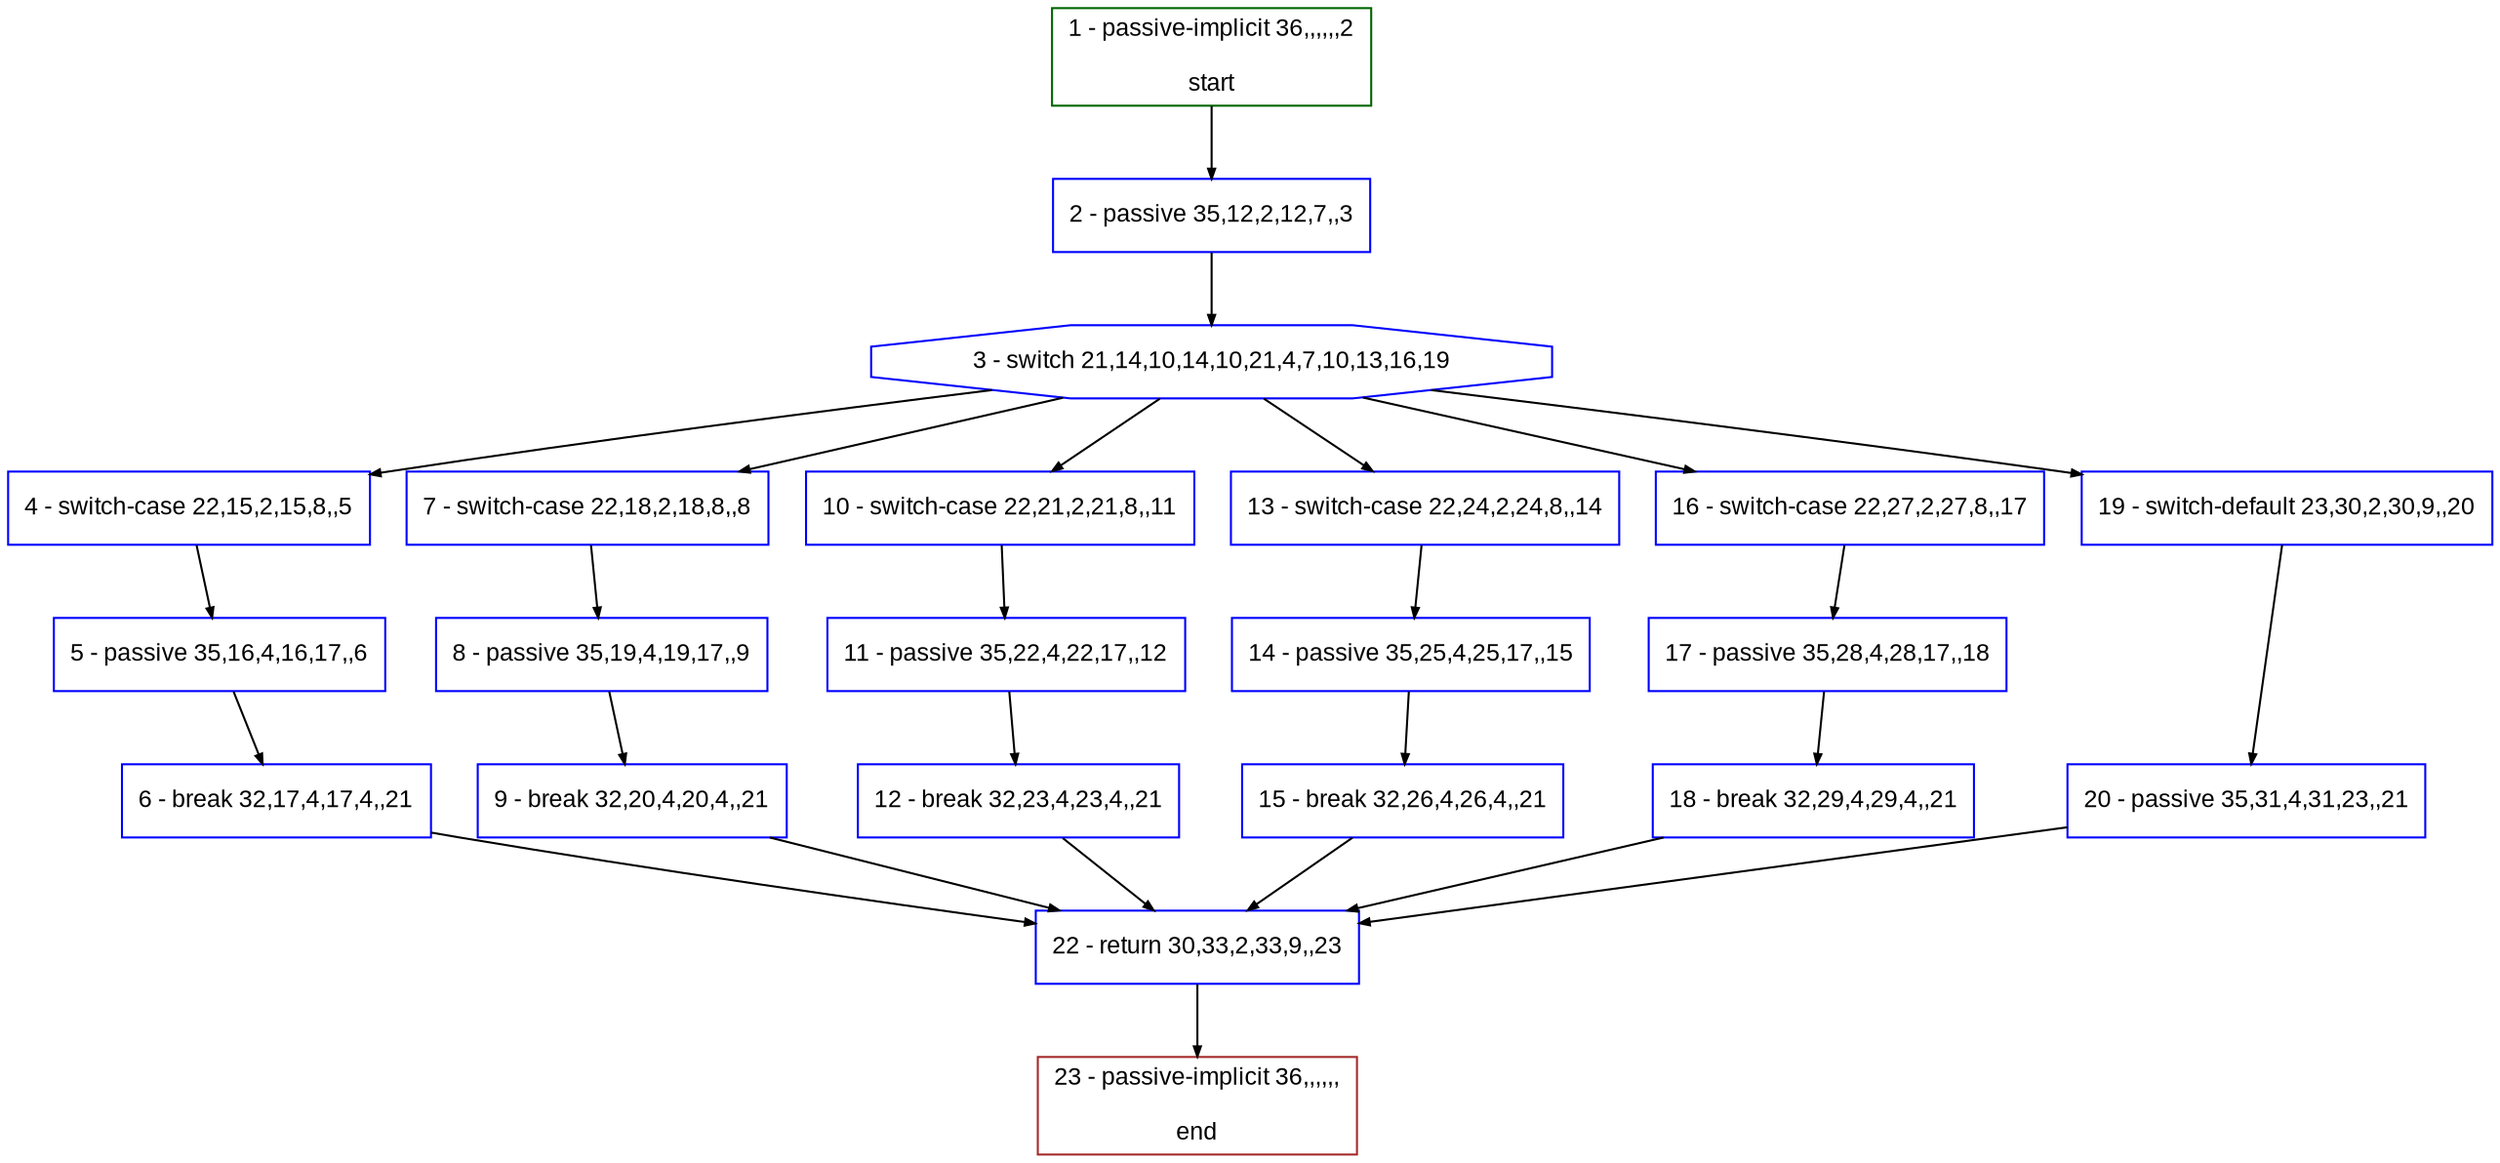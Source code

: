 digraph "" {
  graph [bgcolor="white", fillcolor="#FFFFCC", pack="true", packmode="clust", fontname="Arial", label="", fontsize="12", compound="true", style="rounded,filled"];
  node [node_initialized="no", fillcolor="white", fontname="Arial", label="", color="grey", fontsize="12", fixedsize="false", compound="true", shape="rectangle", style="filled"];
  edge [arrowtail="none", lhead="", fontcolor="black", fontname="Arial", label="", color="black", fontsize="12", arrowhead="normal", arrowsize="0.5", compound="true", ltail="", dir="forward"];
  __N1 [fillcolor="#ffffff", label="2 - passive 35,12,2,12,7,,3", color="#0000ff", shape="box", style="filled"];
  __N2 [fillcolor="#ffffff", label="1 - passive-implicit 36,,,,,,2\n\nstart", color="#006400", shape="box", style="filled"];
  __N3 [fillcolor="#ffffff", label="3 - switch 21,14,10,14,10,21,4,7,10,13,16,19", color="#0000ff", shape="octagon", style="filled"];
  __N4 [fillcolor="#ffffff", label="4 - switch-case 22,15,2,15,8,,5", color="#0000ff", shape="box", style="filled"];
  __N5 [fillcolor="#ffffff", label="7 - switch-case 22,18,2,18,8,,8", color="#0000ff", shape="box", style="filled"];
  __N6 [fillcolor="#ffffff", label="10 - switch-case 22,21,2,21,8,,11", color="#0000ff", shape="box", style="filled"];
  __N7 [fillcolor="#ffffff", label="13 - switch-case 22,24,2,24,8,,14", color="#0000ff", shape="box", style="filled"];
  __N8 [fillcolor="#ffffff", label="16 - switch-case 22,27,2,27,8,,17", color="#0000ff", shape="box", style="filled"];
  __N9 [fillcolor="#ffffff", label="19 - switch-default 23,30,2,30,9,,20", color="#0000ff", shape="box", style="filled"];
  __N10 [fillcolor="#ffffff", label="5 - passive 35,16,4,16,17,,6", color="#0000ff", shape="box", style="filled"];
  __N11 [fillcolor="#ffffff", label="6 - break 32,17,4,17,4,,21", color="#0000ff", shape="box", style="filled"];
  __N12 [fillcolor="#ffffff", label="22 - return 30,33,2,33,9,,23", color="#0000ff", shape="box", style="filled"];
  __N13 [fillcolor="#ffffff", label="8 - passive 35,19,4,19,17,,9", color="#0000ff", shape="box", style="filled"];
  __N14 [fillcolor="#ffffff", label="9 - break 32,20,4,20,4,,21", color="#0000ff", shape="box", style="filled"];
  __N15 [fillcolor="#ffffff", label="11 - passive 35,22,4,22,17,,12", color="#0000ff", shape="box", style="filled"];
  __N16 [fillcolor="#ffffff", label="12 - break 32,23,4,23,4,,21", color="#0000ff", shape="box", style="filled"];
  __N17 [fillcolor="#ffffff", label="14 - passive 35,25,4,25,17,,15", color="#0000ff", shape="box", style="filled"];
  __N18 [fillcolor="#ffffff", label="15 - break 32,26,4,26,4,,21", color="#0000ff", shape="box", style="filled"];
  __N19 [fillcolor="#ffffff", label="17 - passive 35,28,4,28,17,,18", color="#0000ff", shape="box", style="filled"];
  __N20 [fillcolor="#ffffff", label="18 - break 32,29,4,29,4,,21", color="#0000ff", shape="box", style="filled"];
  __N21 [fillcolor="#ffffff", label="20 - passive 35,31,4,31,23,,21", color="#0000ff", shape="box", style="filled"];
  __N22 [fillcolor="#ffffff", label="23 - passive-implicit 36,,,,,,\n\nend", color="#a52a2a", shape="box", style="filled"];
  __N2 -> __N1 [arrowtail="none", color="#000000", label="", arrowhead="normal", dir="forward"];
  __N1 -> __N3 [arrowtail="none", color="#000000", label="", arrowhead="normal", dir="forward"];
  __N3 -> __N4 [arrowtail="none", color="#000000", label="", arrowhead="normal", dir="forward"];
  __N3 -> __N5 [arrowtail="none", color="#000000", label="", arrowhead="normal", dir="forward"];
  __N3 -> __N6 [arrowtail="none", color="#000000", label="", arrowhead="normal", dir="forward"];
  __N3 -> __N7 [arrowtail="none", color="#000000", label="", arrowhead="normal", dir="forward"];
  __N3 -> __N8 [arrowtail="none", color="#000000", label="", arrowhead="normal", dir="forward"];
  __N3 -> __N9 [arrowtail="none", color="#000000", label="", arrowhead="normal", dir="forward"];
  __N4 -> __N10 [arrowtail="none", color="#000000", label="", arrowhead="normal", dir="forward"];
  __N10 -> __N11 [arrowtail="none", color="#000000", label="", arrowhead="normal", dir="forward"];
  __N11 -> __N12 [arrowtail="none", color="#000000", label="", arrowhead="normal", dir="forward"];
  __N5 -> __N13 [arrowtail="none", color="#000000", label="", arrowhead="normal", dir="forward"];
  __N13 -> __N14 [arrowtail="none", color="#000000", label="", arrowhead="normal", dir="forward"];
  __N14 -> __N12 [arrowtail="none", color="#000000", label="", arrowhead="normal", dir="forward"];
  __N6 -> __N15 [arrowtail="none", color="#000000", label="", arrowhead="normal", dir="forward"];
  __N15 -> __N16 [arrowtail="none", color="#000000", label="", arrowhead="normal", dir="forward"];
  __N16 -> __N12 [arrowtail="none", color="#000000", label="", arrowhead="normal", dir="forward"];
  __N7 -> __N17 [arrowtail="none", color="#000000", label="", arrowhead="normal", dir="forward"];
  __N17 -> __N18 [arrowtail="none", color="#000000", label="", arrowhead="normal", dir="forward"];
  __N18 -> __N12 [arrowtail="none", color="#000000", label="", arrowhead="normal", dir="forward"];
  __N8 -> __N19 [arrowtail="none", color="#000000", label="", arrowhead="normal", dir="forward"];
  __N19 -> __N20 [arrowtail="none", color="#000000", label="", arrowhead="normal", dir="forward"];
  __N20 -> __N12 [arrowtail="none", color="#000000", label="", arrowhead="normal", dir="forward"];
  __N9 -> __N21 [arrowtail="none", color="#000000", label="", arrowhead="normal", dir="forward"];
  __N21 -> __N12 [arrowtail="none", color="#000000", label="", arrowhead="normal", dir="forward"];
  __N12 -> __N22 [arrowtail="none", color="#000000", label="", arrowhead="normal", dir="forward"];
}
